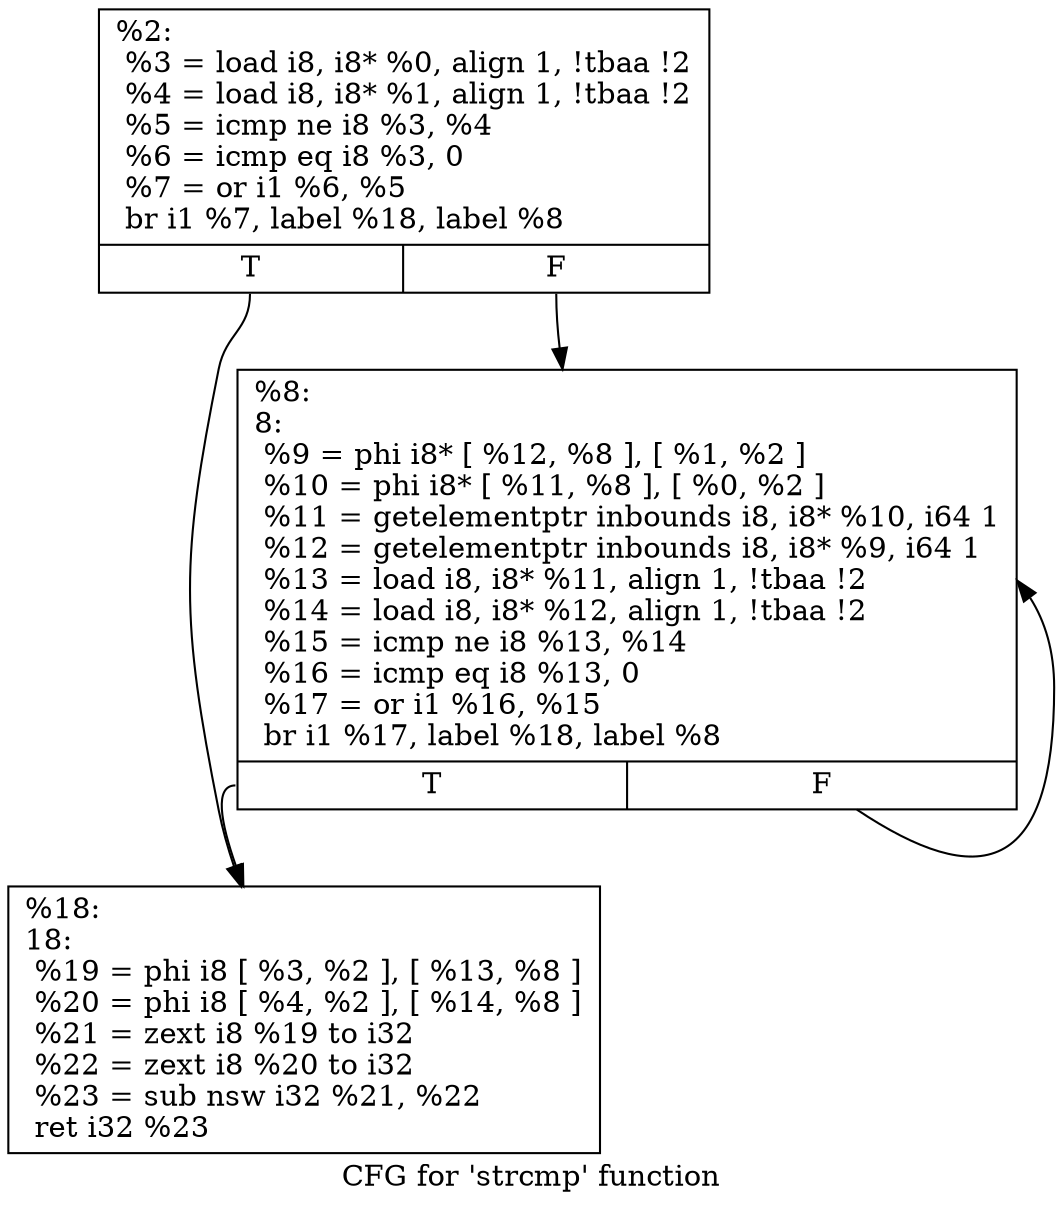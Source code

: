digraph "CFG for 'strcmp' function" {
	label="CFG for 'strcmp' function";

	Node0x1fa2280 [shape=record,label="{%2:\l  %3 = load i8, i8* %0, align 1, !tbaa !2\l  %4 = load i8, i8* %1, align 1, !tbaa !2\l  %5 = icmp ne i8 %3, %4\l  %6 = icmp eq i8 %3, 0\l  %7 = or i1 %6, %5\l  br i1 %7, label %18, label %8\l|{<s0>T|<s1>F}}"];
	Node0x1fa2280:s0 -> Node0x1fa2380;
	Node0x1fa2280:s1 -> Node0x1fa2330;
	Node0x1fa2330 [shape=record,label="{%8:\l8:                                                \l  %9 = phi i8* [ %12, %8 ], [ %1, %2 ]\l  %10 = phi i8* [ %11, %8 ], [ %0, %2 ]\l  %11 = getelementptr inbounds i8, i8* %10, i64 1\l  %12 = getelementptr inbounds i8, i8* %9, i64 1\l  %13 = load i8, i8* %11, align 1, !tbaa !2\l  %14 = load i8, i8* %12, align 1, !tbaa !2\l  %15 = icmp ne i8 %13, %14\l  %16 = icmp eq i8 %13, 0\l  %17 = or i1 %16, %15\l  br i1 %17, label %18, label %8\l|{<s0>T|<s1>F}}"];
	Node0x1fa2330:s0 -> Node0x1fa2380;
	Node0x1fa2330:s1 -> Node0x1fa2330;
	Node0x1fa2380 [shape=record,label="{%18:\l18:                                               \l  %19 = phi i8 [ %3, %2 ], [ %13, %8 ]\l  %20 = phi i8 [ %4, %2 ], [ %14, %8 ]\l  %21 = zext i8 %19 to i32\l  %22 = zext i8 %20 to i32\l  %23 = sub nsw i32 %21, %22\l  ret i32 %23\l}"];
}
